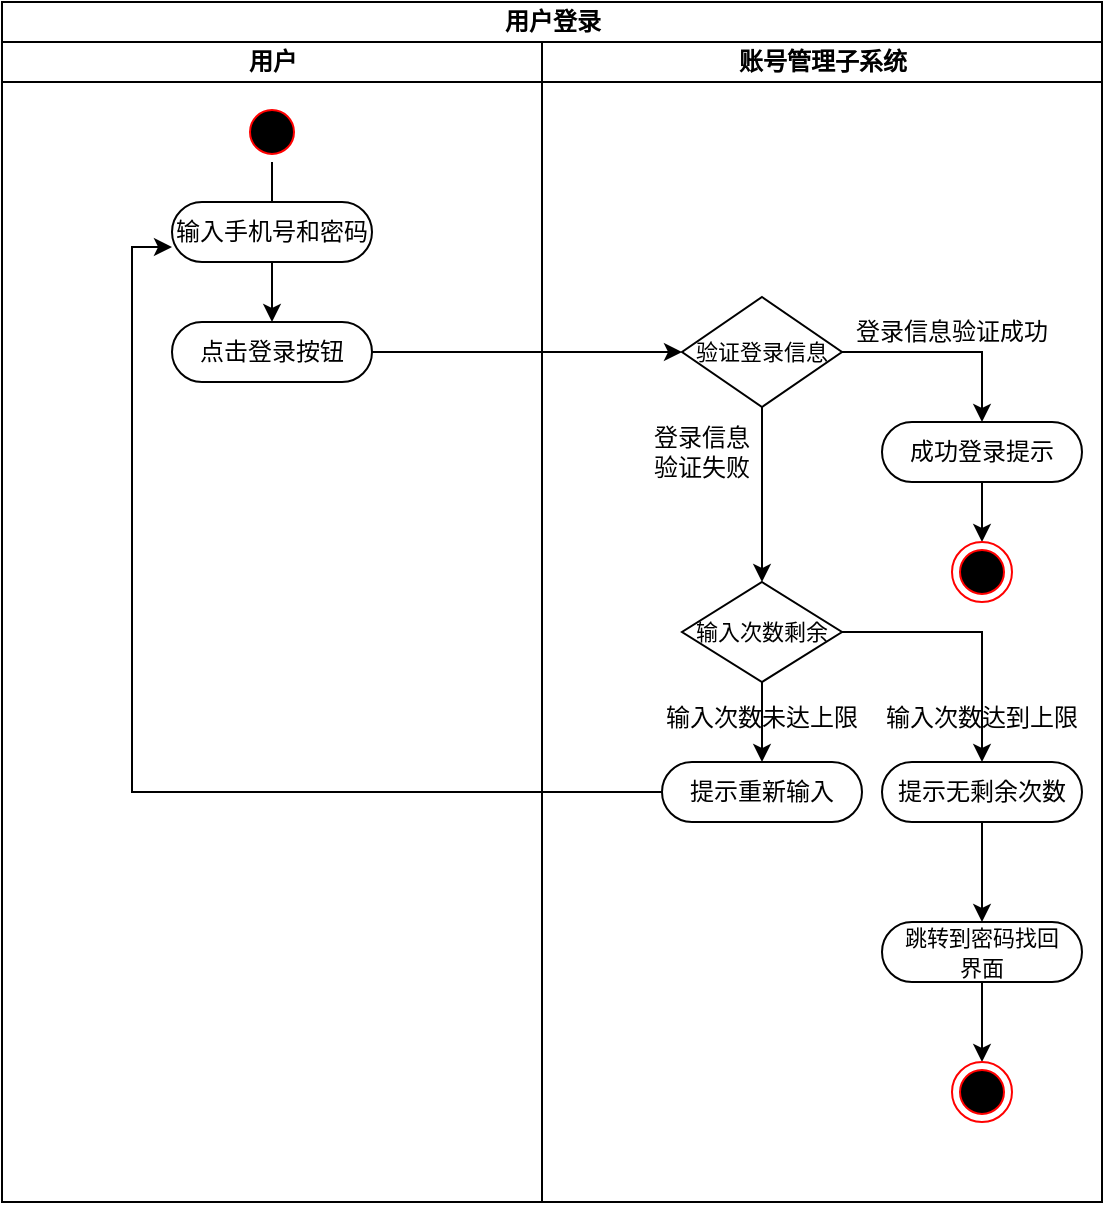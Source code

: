 <mxfile version="22.1.18" type="github">
  <diagram id="prtHgNgQTEPvFCAcTncT" name="Page-1">
    <mxGraphModel dx="1167" dy="600" grid="1" gridSize="10" guides="1" tooltips="1" connect="1" arrows="1" fold="1" page="1" pageScale="1" pageWidth="827" pageHeight="1169" math="0" shadow="0">
      <root>
        <mxCell id="0" />
        <mxCell id="1" parent="0" />
        <mxCell id="jN1RGs0I6YGCpUYQ1R-3-1" value="用户登录" style="swimlane;childLayout=stackLayout;resizeParent=1;resizeParentMax=0;startSize=20;html=1;" vertex="1" parent="1">
          <mxGeometry x="170" y="70" width="550" height="600" as="geometry" />
        </mxCell>
        <mxCell id="jN1RGs0I6YGCpUYQ1R-3-2" value="用户" style="swimlane;startSize=20;html=1;" vertex="1" parent="jN1RGs0I6YGCpUYQ1R-3-1">
          <mxGeometry y="20" width="270" height="580" as="geometry" />
        </mxCell>
        <mxCell id="jN1RGs0I6YGCpUYQ1R-3-9" style="edgeStyle=orthogonalEdgeStyle;rounded=0;orthogonalLoop=1;jettySize=auto;html=1;" edge="1" parent="jN1RGs0I6YGCpUYQ1R-3-2" source="jN1RGs0I6YGCpUYQ1R-3-6" target="jN1RGs0I6YGCpUYQ1R-3-8">
          <mxGeometry relative="1" as="geometry" />
        </mxCell>
        <mxCell id="jN1RGs0I6YGCpUYQ1R-3-6" value="" style="ellipse;html=1;shape=startState;fillColor=#000000;strokeColor=#ff0000;" vertex="1" parent="jN1RGs0I6YGCpUYQ1R-3-2">
          <mxGeometry x="120" y="30" width="30" height="30" as="geometry" />
        </mxCell>
        <mxCell id="jN1RGs0I6YGCpUYQ1R-3-8" value="点击登录按钮" style="rounded=1;whiteSpace=wrap;html=1;shadow=0;comic=0;labelBackgroundColor=none;strokeWidth=1;fontFamily=Verdana;fontSize=12;align=center;arcSize=50;" vertex="1" parent="jN1RGs0I6YGCpUYQ1R-3-2">
          <mxGeometry x="85" y="140" width="100" height="30" as="geometry" />
        </mxCell>
        <mxCell id="jN1RGs0I6YGCpUYQ1R-3-10" value="输入手机号和密码" style="rounded=1;whiteSpace=wrap;html=1;shadow=0;comic=0;labelBackgroundColor=none;strokeWidth=1;fontFamily=Verdana;fontSize=12;align=center;arcSize=50;" vertex="1" parent="jN1RGs0I6YGCpUYQ1R-3-2">
          <mxGeometry x="85" y="80" width="100" height="30" as="geometry" />
        </mxCell>
        <mxCell id="jN1RGs0I6YGCpUYQ1R-3-3" value="账号管理子系统" style="swimlane;startSize=20;html=1;" vertex="1" parent="jN1RGs0I6YGCpUYQ1R-3-1">
          <mxGeometry x="270" y="20" width="280" height="580" as="geometry" />
        </mxCell>
        <mxCell id="jN1RGs0I6YGCpUYQ1R-3-15" style="edgeStyle=orthogonalEdgeStyle;rounded=0;orthogonalLoop=1;jettySize=auto;html=1;entryX=0.5;entryY=0;entryDx=0;entryDy=0;" edge="1" parent="jN1RGs0I6YGCpUYQ1R-3-3" source="jN1RGs0I6YGCpUYQ1R-3-11" target="jN1RGs0I6YGCpUYQ1R-3-13">
          <mxGeometry relative="1" as="geometry" />
        </mxCell>
        <mxCell id="jN1RGs0I6YGCpUYQ1R-3-26" style="edgeStyle=orthogonalEdgeStyle;rounded=0;orthogonalLoop=1;jettySize=auto;html=1;entryX=0.5;entryY=0;entryDx=0;entryDy=0;" edge="1" parent="jN1RGs0I6YGCpUYQ1R-3-3" source="jN1RGs0I6YGCpUYQ1R-3-11" target="jN1RGs0I6YGCpUYQ1R-3-17">
          <mxGeometry relative="1" as="geometry" />
        </mxCell>
        <mxCell id="jN1RGs0I6YGCpUYQ1R-3-11" value="&lt;font style=&quot;font-size: 11px;&quot;&gt;验证登录信息&lt;/font&gt;" style="rhombus;whiteSpace=wrap;html=1;" vertex="1" parent="jN1RGs0I6YGCpUYQ1R-3-3">
          <mxGeometry x="70" y="127.5" width="80" height="55" as="geometry" />
        </mxCell>
        <mxCell id="jN1RGs0I6YGCpUYQ1R-3-35" style="edgeStyle=orthogonalEdgeStyle;rounded=0;orthogonalLoop=1;jettySize=auto;html=1;entryX=0.5;entryY=0;entryDx=0;entryDy=0;" edge="1" parent="jN1RGs0I6YGCpUYQ1R-3-3" source="jN1RGs0I6YGCpUYQ1R-3-13" target="jN1RGs0I6YGCpUYQ1R-3-34">
          <mxGeometry relative="1" as="geometry" />
        </mxCell>
        <mxCell id="jN1RGs0I6YGCpUYQ1R-3-13" value="成功登录提示" style="rounded=1;whiteSpace=wrap;html=1;shadow=0;comic=0;labelBackgroundColor=none;strokeWidth=1;fontFamily=Verdana;fontSize=12;align=center;arcSize=50;" vertex="1" parent="jN1RGs0I6YGCpUYQ1R-3-3">
          <mxGeometry x="170" y="190" width="100" height="30" as="geometry" />
        </mxCell>
        <mxCell id="jN1RGs0I6YGCpUYQ1R-3-16" value="登录信息验证成功" style="text;html=1;strokeColor=none;fillColor=none;align=center;verticalAlign=middle;whiteSpace=wrap;rounded=0;" vertex="1" parent="jN1RGs0I6YGCpUYQ1R-3-3">
          <mxGeometry x="150" y="130" width="110" height="30" as="geometry" />
        </mxCell>
        <mxCell id="jN1RGs0I6YGCpUYQ1R-3-27" style="edgeStyle=orthogonalEdgeStyle;rounded=0;orthogonalLoop=1;jettySize=auto;html=1;" edge="1" parent="jN1RGs0I6YGCpUYQ1R-3-3" source="jN1RGs0I6YGCpUYQ1R-3-17" target="jN1RGs0I6YGCpUYQ1R-3-18">
          <mxGeometry relative="1" as="geometry" />
        </mxCell>
        <mxCell id="jN1RGs0I6YGCpUYQ1R-3-29" style="edgeStyle=orthogonalEdgeStyle;rounded=0;orthogonalLoop=1;jettySize=auto;html=1;" edge="1" parent="jN1RGs0I6YGCpUYQ1R-3-3" source="jN1RGs0I6YGCpUYQ1R-3-17" target="jN1RGs0I6YGCpUYQ1R-3-22">
          <mxGeometry relative="1" as="geometry" />
        </mxCell>
        <mxCell id="jN1RGs0I6YGCpUYQ1R-3-17" value="&lt;font style=&quot;font-size: 11px;&quot;&gt;输入次数剩余&lt;/font&gt;" style="rhombus;whiteSpace=wrap;html=1;" vertex="1" parent="jN1RGs0I6YGCpUYQ1R-3-3">
          <mxGeometry x="70" y="270" width="80" height="50" as="geometry" />
        </mxCell>
        <mxCell id="jN1RGs0I6YGCpUYQ1R-3-18" value="提示重新输入" style="rounded=1;whiteSpace=wrap;html=1;shadow=0;comic=0;labelBackgroundColor=none;strokeWidth=1;fontFamily=Verdana;fontSize=12;align=center;arcSize=50;" vertex="1" parent="jN1RGs0I6YGCpUYQ1R-3-3">
          <mxGeometry x="60" y="360" width="100" height="30" as="geometry" />
        </mxCell>
        <mxCell id="jN1RGs0I6YGCpUYQ1R-3-20" value="登录信息验证失败" style="text;html=1;strokeColor=none;fillColor=none;align=center;verticalAlign=middle;whiteSpace=wrap;rounded=0;" vertex="1" parent="jN1RGs0I6YGCpUYQ1R-3-3">
          <mxGeometry x="50" y="190" width="60" height="30" as="geometry" />
        </mxCell>
        <mxCell id="jN1RGs0I6YGCpUYQ1R-3-62" style="edgeStyle=orthogonalEdgeStyle;rounded=0;orthogonalLoop=1;jettySize=auto;html=1;entryX=0.5;entryY=0;entryDx=0;entryDy=0;" edge="1" parent="jN1RGs0I6YGCpUYQ1R-3-3" source="jN1RGs0I6YGCpUYQ1R-3-22" target="jN1RGs0I6YGCpUYQ1R-3-61">
          <mxGeometry relative="1" as="geometry" />
        </mxCell>
        <mxCell id="jN1RGs0I6YGCpUYQ1R-3-22" value="提示无剩余次数" style="rounded=1;whiteSpace=wrap;html=1;shadow=0;comic=0;labelBackgroundColor=none;strokeWidth=1;fontFamily=Verdana;fontSize=12;align=center;arcSize=50;" vertex="1" parent="jN1RGs0I6YGCpUYQ1R-3-3">
          <mxGeometry x="170" y="360" width="100" height="30" as="geometry" />
        </mxCell>
        <mxCell id="jN1RGs0I6YGCpUYQ1R-3-30" value="输入次数未达上限" style="text;html=1;strokeColor=none;fillColor=none;align=center;verticalAlign=middle;whiteSpace=wrap;rounded=0;" vertex="1" parent="jN1RGs0I6YGCpUYQ1R-3-3">
          <mxGeometry x="55" y="323" width="110" height="30" as="geometry" />
        </mxCell>
        <mxCell id="jN1RGs0I6YGCpUYQ1R-3-31" value="输入次数达到上限" style="text;html=1;strokeColor=none;fillColor=none;align=center;verticalAlign=middle;whiteSpace=wrap;rounded=0;" vertex="1" parent="jN1RGs0I6YGCpUYQ1R-3-3">
          <mxGeometry x="160" y="323" width="120" height="30" as="geometry" />
        </mxCell>
        <mxCell id="jN1RGs0I6YGCpUYQ1R-3-34" value="" style="ellipse;html=1;shape=endState;fillColor=#000000;strokeColor=#ff0000;" vertex="1" parent="jN1RGs0I6YGCpUYQ1R-3-3">
          <mxGeometry x="205" y="250" width="30" height="30" as="geometry" />
        </mxCell>
        <mxCell id="jN1RGs0I6YGCpUYQ1R-3-64" style="edgeStyle=orthogonalEdgeStyle;rounded=0;orthogonalLoop=1;jettySize=auto;html=1;entryX=0.5;entryY=0;entryDx=0;entryDy=0;" edge="1" parent="jN1RGs0I6YGCpUYQ1R-3-3" source="jN1RGs0I6YGCpUYQ1R-3-61" target="jN1RGs0I6YGCpUYQ1R-3-63">
          <mxGeometry relative="1" as="geometry" />
        </mxCell>
        <mxCell id="jN1RGs0I6YGCpUYQ1R-3-61" value="&lt;font style=&quot;font-size: 11px;&quot;&gt;跳转到密码找回&lt;br&gt;界面&lt;/font&gt;" style="rounded=1;whiteSpace=wrap;html=1;shadow=0;comic=0;labelBackgroundColor=none;strokeWidth=1;fontFamily=Verdana;fontSize=12;align=center;arcSize=50;" vertex="1" parent="jN1RGs0I6YGCpUYQ1R-3-3">
          <mxGeometry x="170" y="440" width="100" height="30" as="geometry" />
        </mxCell>
        <mxCell id="jN1RGs0I6YGCpUYQ1R-3-63" value="" style="ellipse;html=1;shape=endState;fillColor=#000000;strokeColor=#ff0000;" vertex="1" parent="jN1RGs0I6YGCpUYQ1R-3-3">
          <mxGeometry x="205" y="510" width="30" height="30" as="geometry" />
        </mxCell>
        <mxCell id="jN1RGs0I6YGCpUYQ1R-3-12" style="edgeStyle=orthogonalEdgeStyle;rounded=0;orthogonalLoop=1;jettySize=auto;html=1;entryX=0;entryY=0.5;entryDx=0;entryDy=0;" edge="1" parent="jN1RGs0I6YGCpUYQ1R-3-1" source="jN1RGs0I6YGCpUYQ1R-3-8" target="jN1RGs0I6YGCpUYQ1R-3-11">
          <mxGeometry relative="1" as="geometry" />
        </mxCell>
        <mxCell id="jN1RGs0I6YGCpUYQ1R-3-28" style="edgeStyle=orthogonalEdgeStyle;rounded=0;orthogonalLoop=1;jettySize=auto;html=1;entryX=0;entryY=0.75;entryDx=0;entryDy=0;" edge="1" parent="jN1RGs0I6YGCpUYQ1R-3-1" source="jN1RGs0I6YGCpUYQ1R-3-18" target="jN1RGs0I6YGCpUYQ1R-3-10">
          <mxGeometry relative="1" as="geometry" />
        </mxCell>
      </root>
    </mxGraphModel>
  </diagram>
</mxfile>

